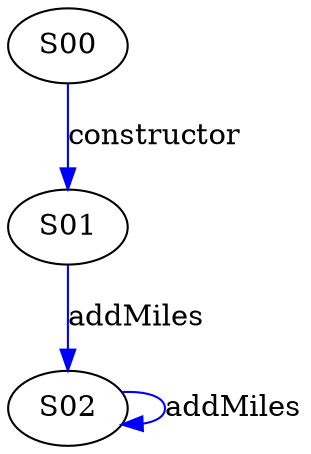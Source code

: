 digraph {

S00->S01 [label="constructor", style="", color="blue"]
S02->S02 [label="addMiles", style="", color="blue"]
S01->S02 [label="addMiles", style="", color="blue"]
}